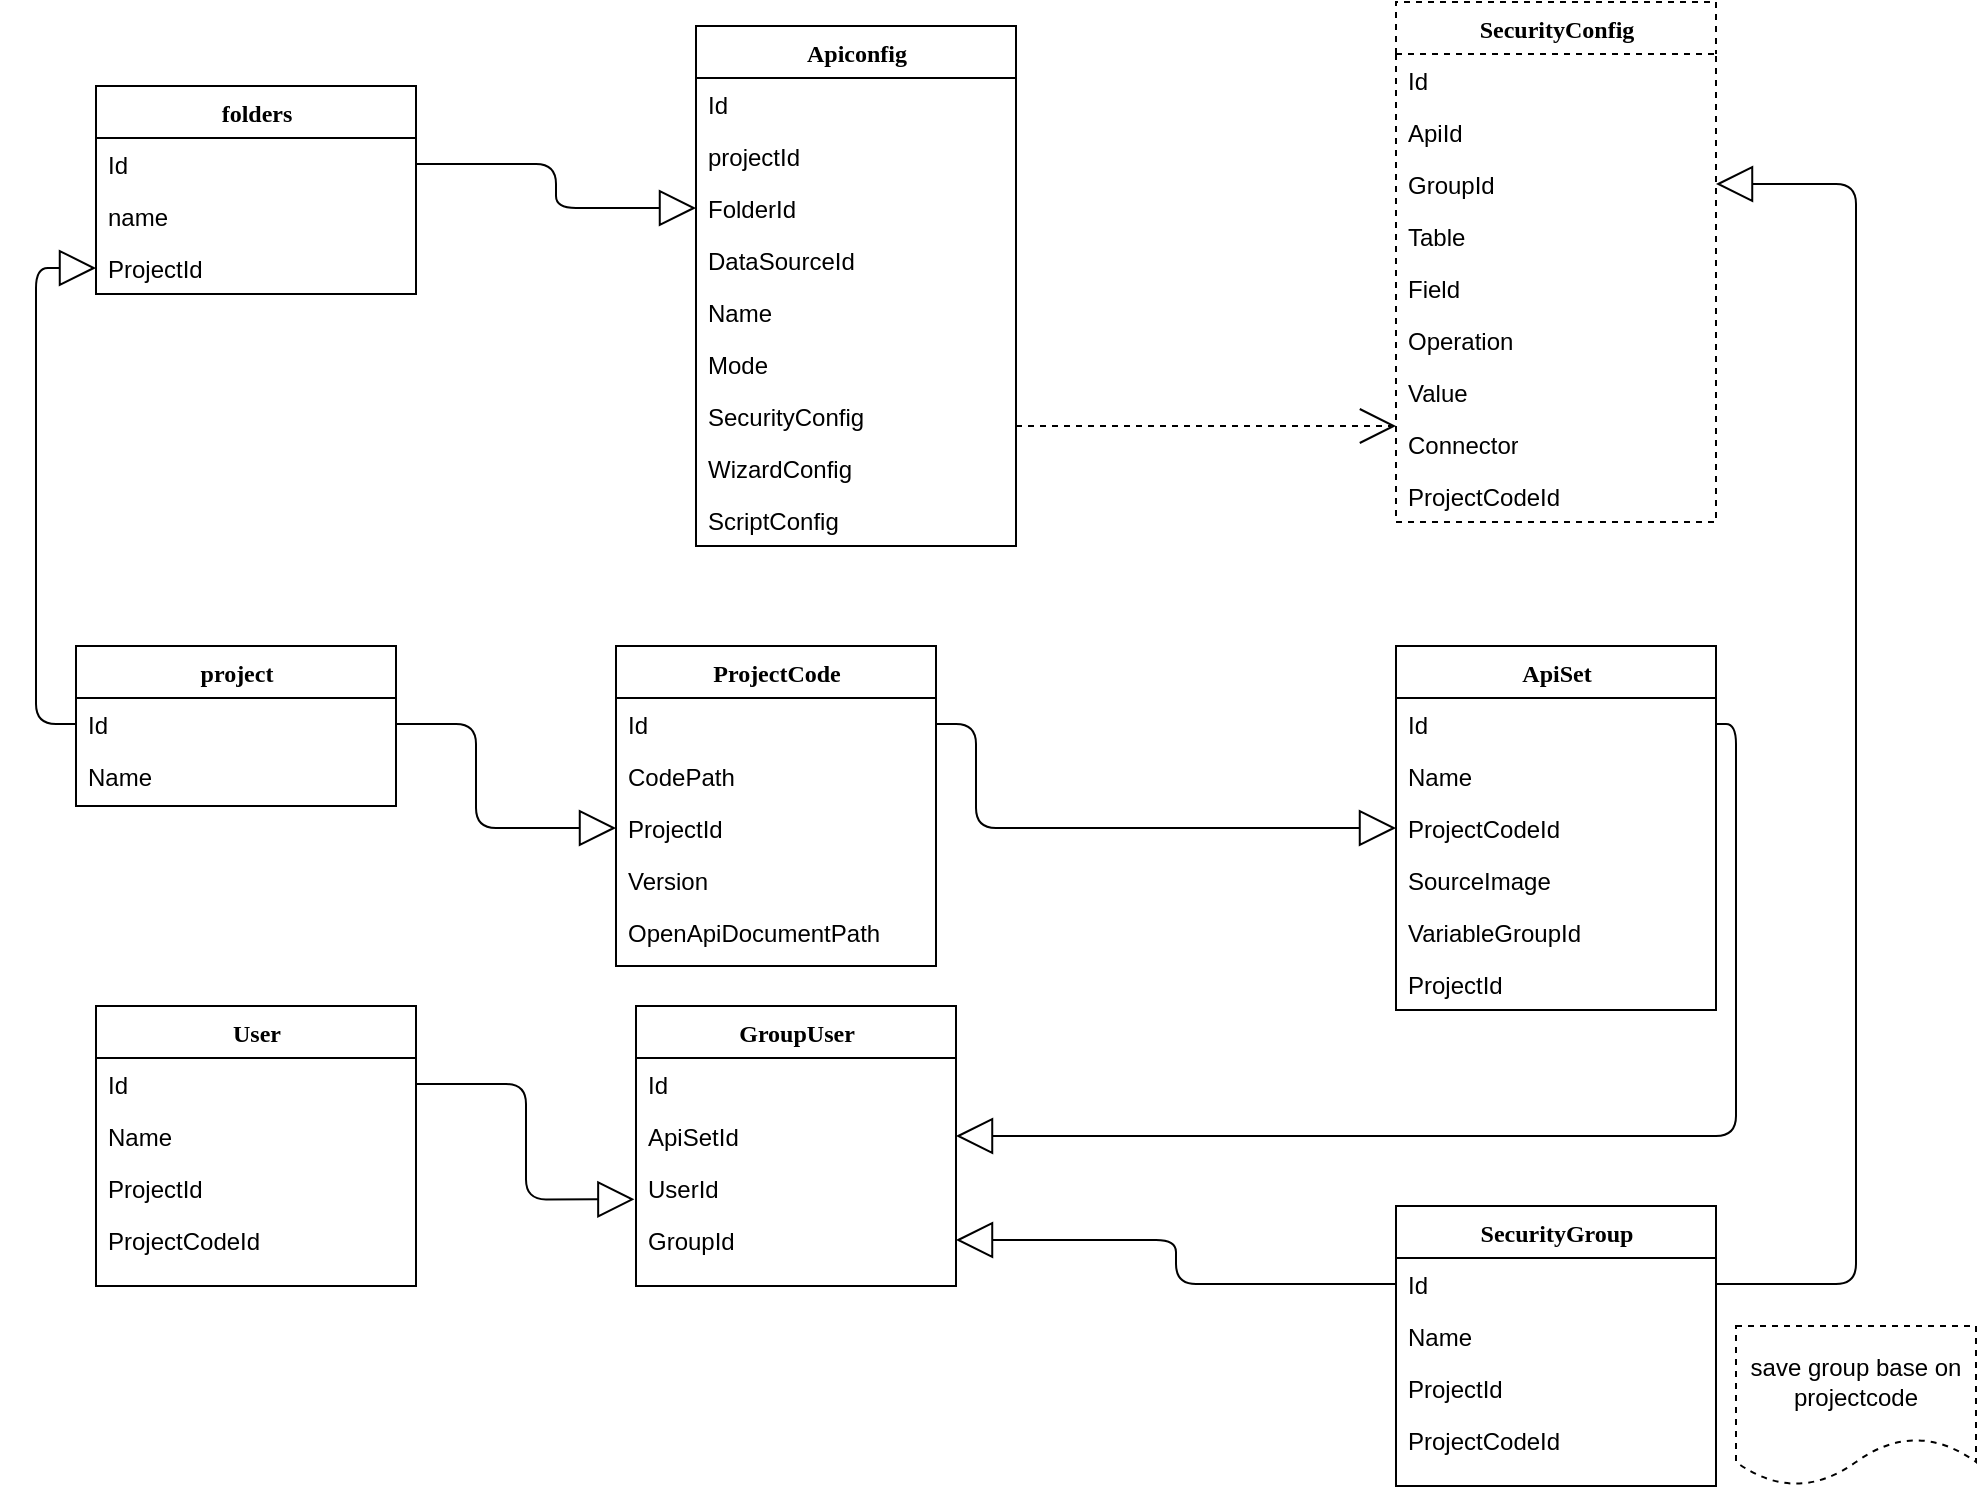 <mxfile version="15.5.9" type="github">
  <diagram name="Page-1" id="9f46799a-70d6-7492-0946-bef42562c5a5">
    <mxGraphModel dx="1422" dy="924" grid="1" gridSize="10" guides="1" tooltips="1" connect="1" arrows="1" fold="1" page="1" pageScale="1" pageWidth="1100" pageHeight="850" background="none" math="0" shadow="0">
      <root>
        <mxCell id="0" />
        <mxCell id="1" parent="0" />
        <mxCell id="78961159f06e98e8-17" value="project" style="swimlane;html=1;fontStyle=1;align=center;verticalAlign=top;childLayout=stackLayout;horizontal=1;startSize=26;horizontalStack=0;resizeParent=1;resizeLast=0;collapsible=1;marginBottom=0;swimlaneFillColor=#ffffff;rounded=0;shadow=0;comic=0;labelBackgroundColor=none;strokeWidth=1;fillColor=none;fontFamily=Verdana;fontSize=12" parent="1" vertex="1">
          <mxGeometry x="140" y="360" width="160" height="80" as="geometry" />
        </mxCell>
        <mxCell id="78961159f06e98e8-21" value="Id" style="text;html=1;strokeColor=none;fillColor=none;align=left;verticalAlign=top;spacingLeft=4;spacingRight=4;whiteSpace=wrap;overflow=hidden;rotatable=0;points=[[0,0.5],[1,0.5]];portConstraint=eastwest;" parent="78961159f06e98e8-17" vertex="1">
          <mxGeometry y="26" width="160" height="26" as="geometry" />
        </mxCell>
        <mxCell id="78961159f06e98e8-23" value="Name" style="text;html=1;strokeColor=none;fillColor=none;align=left;verticalAlign=top;spacingLeft=4;spacingRight=4;whiteSpace=wrap;overflow=hidden;rotatable=0;points=[[0,0.5],[1,0.5]];portConstraint=eastwest;" parent="78961159f06e98e8-17" vertex="1">
          <mxGeometry y="52" width="160" height="26" as="geometry" />
        </mxCell>
        <mxCell id="78961159f06e98e8-30" value="Apiconfig" style="swimlane;html=1;fontStyle=1;align=center;verticalAlign=top;childLayout=stackLayout;horizontal=1;startSize=26;horizontalStack=0;resizeParent=1;resizeLast=0;collapsible=1;marginBottom=0;swimlaneFillColor=#ffffff;rounded=0;shadow=0;comic=0;labelBackgroundColor=none;strokeWidth=1;fillColor=none;fontFamily=Verdana;fontSize=12" parent="1" vertex="1">
          <mxGeometry x="450" y="50" width="160" height="260" as="geometry" />
        </mxCell>
        <mxCell id="78961159f06e98e8-31" value="Id" style="text;html=1;strokeColor=none;fillColor=none;align=left;verticalAlign=top;spacingLeft=4;spacingRight=4;whiteSpace=wrap;overflow=hidden;rotatable=0;points=[[0,0.5],[1,0.5]];portConstraint=eastwest;" parent="78961159f06e98e8-30" vertex="1">
          <mxGeometry y="26" width="160" height="26" as="geometry" />
        </mxCell>
        <mxCell id="78961159f06e98e8-32" value="projectId" style="text;html=1;strokeColor=none;fillColor=none;align=left;verticalAlign=top;spacingLeft=4;spacingRight=4;whiteSpace=wrap;overflow=hidden;rotatable=0;points=[[0,0.5],[1,0.5]];portConstraint=eastwest;" parent="78961159f06e98e8-30" vertex="1">
          <mxGeometry y="52" width="160" height="26" as="geometry" />
        </mxCell>
        <mxCell id="78961159f06e98e8-33" value="FolderId" style="text;html=1;strokeColor=none;fillColor=none;align=left;verticalAlign=top;spacingLeft=4;spacingRight=4;whiteSpace=wrap;overflow=hidden;rotatable=0;points=[[0,0.5],[1,0.5]];portConstraint=eastwest;" parent="78961159f06e98e8-30" vertex="1">
          <mxGeometry y="78" width="160" height="26" as="geometry" />
        </mxCell>
        <mxCell id="78961159f06e98e8-34" value="DataSourceId" style="text;html=1;strokeColor=none;fillColor=none;align=left;verticalAlign=top;spacingLeft=4;spacingRight=4;whiteSpace=wrap;overflow=hidden;rotatable=0;points=[[0,0.5],[1,0.5]];portConstraint=eastwest;" parent="78961159f06e98e8-30" vertex="1">
          <mxGeometry y="104" width="160" height="26" as="geometry" />
        </mxCell>
        <mxCell id="78961159f06e98e8-36" value="Name" style="text;html=1;strokeColor=none;fillColor=none;align=left;verticalAlign=top;spacingLeft=4;spacingRight=4;whiteSpace=wrap;overflow=hidden;rotatable=0;points=[[0,0.5],[1,0.5]];portConstraint=eastwest;" parent="78961159f06e98e8-30" vertex="1">
          <mxGeometry y="130" width="160" height="26" as="geometry" />
        </mxCell>
        <mxCell id="78961159f06e98e8-37" value="Mode" style="text;html=1;strokeColor=none;fillColor=none;align=left;verticalAlign=top;spacingLeft=4;spacingRight=4;whiteSpace=wrap;overflow=hidden;rotatable=0;points=[[0,0.5],[1,0.5]];portConstraint=eastwest;" parent="78961159f06e98e8-30" vertex="1">
          <mxGeometry y="156" width="160" height="26" as="geometry" />
        </mxCell>
        <mxCell id="8G0xPwMBGLFCwwI0SUMD-27" value="SecurityConfig" style="text;html=1;strokeColor=none;fillColor=none;align=left;verticalAlign=top;spacingLeft=4;spacingRight=4;whiteSpace=wrap;overflow=hidden;rotatable=0;points=[[0,0.5],[1,0.5]];portConstraint=eastwest;" vertex="1" parent="78961159f06e98e8-30">
          <mxGeometry y="182" width="160" height="26" as="geometry" />
        </mxCell>
        <mxCell id="8G0xPwMBGLFCwwI0SUMD-13" value="WizardConfig" style="text;html=1;strokeColor=none;fillColor=none;align=left;verticalAlign=top;spacingLeft=4;spacingRight=4;whiteSpace=wrap;overflow=hidden;rotatable=0;points=[[0,0.5],[1,0.5]];portConstraint=eastwest;" vertex="1" parent="78961159f06e98e8-30">
          <mxGeometry y="208" width="160" height="26" as="geometry" />
        </mxCell>
        <mxCell id="8G0xPwMBGLFCwwI0SUMD-14" value="ScriptConfig" style="text;html=1;strokeColor=none;fillColor=none;align=left;verticalAlign=top;spacingLeft=4;spacingRight=4;whiteSpace=wrap;overflow=hidden;rotatable=0;points=[[0,0.5],[1,0.5]];portConstraint=eastwest;" vertex="1" parent="78961159f06e98e8-30">
          <mxGeometry y="234" width="160" height="26" as="geometry" />
        </mxCell>
        <mxCell id="78961159f06e98e8-43" value="SecurityConfig" style="swimlane;html=1;fontStyle=1;align=center;verticalAlign=top;childLayout=stackLayout;horizontal=1;startSize=26;horizontalStack=0;resizeParent=1;resizeLast=0;collapsible=1;marginBottom=0;swimlaneFillColor=#ffffff;rounded=0;shadow=0;comic=0;labelBackgroundColor=none;strokeWidth=1;fillColor=none;fontFamily=Verdana;fontSize=12;dashed=1;" parent="1" vertex="1">
          <mxGeometry x="800" y="38" width="160" height="260" as="geometry" />
        </mxCell>
        <mxCell id="78961159f06e98e8-44" value="Id" style="text;html=1;strokeColor=none;fillColor=none;align=left;verticalAlign=top;spacingLeft=4;spacingRight=4;whiteSpace=wrap;overflow=hidden;rotatable=0;points=[[0,0.5],[1,0.5]];portConstraint=eastwest;" parent="78961159f06e98e8-43" vertex="1">
          <mxGeometry y="26" width="160" height="26" as="geometry" />
        </mxCell>
        <mxCell id="78961159f06e98e8-45" value="ApiId" style="text;html=1;strokeColor=none;fillColor=none;align=left;verticalAlign=top;spacingLeft=4;spacingRight=4;whiteSpace=wrap;overflow=hidden;rotatable=0;points=[[0,0.5],[1,0.5]];portConstraint=eastwest;" parent="78961159f06e98e8-43" vertex="1">
          <mxGeometry y="52" width="160" height="26" as="geometry" />
        </mxCell>
        <mxCell id="78961159f06e98e8-49" value="GroupId" style="text;html=1;strokeColor=none;fillColor=none;align=left;verticalAlign=top;spacingLeft=4;spacingRight=4;whiteSpace=wrap;overflow=hidden;rotatable=0;points=[[0,0.5],[1,0.5]];portConstraint=eastwest;" parent="78961159f06e98e8-43" vertex="1">
          <mxGeometry y="78" width="160" height="26" as="geometry" />
        </mxCell>
        <mxCell id="78961159f06e98e8-50" value="Table" style="text;html=1;strokeColor=none;fillColor=none;align=left;verticalAlign=top;spacingLeft=4;spacingRight=4;whiteSpace=wrap;overflow=hidden;rotatable=0;points=[[0,0.5],[1,0.5]];portConstraint=eastwest;" parent="78961159f06e98e8-43" vertex="1">
          <mxGeometry y="104" width="160" height="26" as="geometry" />
        </mxCell>
        <mxCell id="8G0xPwMBGLFCwwI0SUMD-16" value="Field" style="text;html=1;strokeColor=none;fillColor=none;align=left;verticalAlign=top;spacingLeft=4;spacingRight=4;whiteSpace=wrap;overflow=hidden;rotatable=0;points=[[0,0.5],[1,0.5]];portConstraint=eastwest;" vertex="1" parent="78961159f06e98e8-43">
          <mxGeometry y="130" width="160" height="26" as="geometry" />
        </mxCell>
        <mxCell id="8G0xPwMBGLFCwwI0SUMD-15" value="Operation" style="text;html=1;strokeColor=none;fillColor=none;align=left;verticalAlign=top;spacingLeft=4;spacingRight=4;whiteSpace=wrap;overflow=hidden;rotatable=0;points=[[0,0.5],[1,0.5]];portConstraint=eastwest;" vertex="1" parent="78961159f06e98e8-43">
          <mxGeometry y="156" width="160" height="26" as="geometry" />
        </mxCell>
        <mxCell id="8G0xPwMBGLFCwwI0SUMD-17" value="Value" style="text;html=1;strokeColor=none;fillColor=none;align=left;verticalAlign=top;spacingLeft=4;spacingRight=4;whiteSpace=wrap;overflow=hidden;rotatable=0;points=[[0,0.5],[1,0.5]];portConstraint=eastwest;" vertex="1" parent="78961159f06e98e8-43">
          <mxGeometry y="182" width="160" height="26" as="geometry" />
        </mxCell>
        <mxCell id="8G0xPwMBGLFCwwI0SUMD-18" value="Connector" style="text;html=1;strokeColor=none;fillColor=none;align=left;verticalAlign=top;spacingLeft=4;spacingRight=4;whiteSpace=wrap;overflow=hidden;rotatable=0;points=[[0,0.5],[1,0.5]];portConstraint=eastwest;" vertex="1" parent="78961159f06e98e8-43">
          <mxGeometry y="208" width="160" height="26" as="geometry" />
        </mxCell>
        <mxCell id="8G0xPwMBGLFCwwI0SUMD-47" value="ProjectCodeId" style="text;html=1;strokeColor=none;fillColor=none;align=left;verticalAlign=top;spacingLeft=4;spacingRight=4;whiteSpace=wrap;overflow=hidden;rotatable=0;points=[[0,0.5],[1,0.5]];portConstraint=eastwest;" vertex="1" parent="78961159f06e98e8-43">
          <mxGeometry y="234" width="160" height="26" as="geometry" />
        </mxCell>
        <mxCell id="78961159f06e98e8-129" style="edgeStyle=elbowEdgeStyle;html=1;labelBackgroundColor=none;startFill=0;startSize=8;endArrow=open;endFill=0;endSize=16;fontFamily=Verdana;fontSize=12;elbow=vertical;dashed=1;entryX=0;entryY=0.154;entryDx=0;entryDy=0;entryPerimeter=0;" parent="1" target="8G0xPwMBGLFCwwI0SUMD-18" edge="1">
          <mxGeometry relative="1" as="geometry">
            <mxPoint x="610" y="250" as="sourcePoint" />
            <mxPoint x="800" y="233" as="targetPoint" />
            <Array as="points">
              <mxPoint x="700" y="250" />
            </Array>
          </mxGeometry>
        </mxCell>
        <mxCell id="78961159f06e98e8-56" value="ProjectCode" style="swimlane;html=1;fontStyle=1;align=center;verticalAlign=top;childLayout=stackLayout;horizontal=1;startSize=26;horizontalStack=0;resizeParent=1;resizeLast=0;collapsible=1;marginBottom=0;swimlaneFillColor=#ffffff;rounded=0;shadow=0;comic=0;labelBackgroundColor=none;strokeWidth=1;fillColor=none;fontFamily=Verdana;fontSize=12" parent="1" vertex="1">
          <mxGeometry x="410" y="360" width="160" height="160" as="geometry" />
        </mxCell>
        <mxCell id="78961159f06e98e8-57" value="Id" style="text;html=1;strokeColor=none;fillColor=none;align=left;verticalAlign=top;spacingLeft=4;spacingRight=4;whiteSpace=wrap;overflow=hidden;rotatable=0;points=[[0,0.5],[1,0.5]];portConstraint=eastwest;" parent="78961159f06e98e8-56" vertex="1">
          <mxGeometry y="26" width="160" height="26" as="geometry" />
        </mxCell>
        <mxCell id="78961159f06e98e8-59" value="CodePath" style="text;html=1;strokeColor=none;fillColor=none;align=left;verticalAlign=top;spacingLeft=4;spacingRight=4;whiteSpace=wrap;overflow=hidden;rotatable=0;points=[[0,0.5],[1,0.5]];portConstraint=eastwest;" parent="78961159f06e98e8-56" vertex="1">
          <mxGeometry y="52" width="160" height="26" as="geometry" />
        </mxCell>
        <mxCell id="78961159f06e98e8-58" value="ProjectId" style="text;html=1;strokeColor=none;fillColor=none;align=left;verticalAlign=top;spacingLeft=4;spacingRight=4;whiteSpace=wrap;overflow=hidden;rotatable=0;points=[[0,0.5],[1,0.5]];portConstraint=eastwest;" parent="78961159f06e98e8-56" vertex="1">
          <mxGeometry y="78" width="160" height="26" as="geometry" />
        </mxCell>
        <mxCell id="78961159f06e98e8-60" value="Version" style="text;html=1;strokeColor=none;fillColor=none;align=left;verticalAlign=top;spacingLeft=4;spacingRight=4;whiteSpace=wrap;overflow=hidden;rotatable=0;points=[[0,0.5],[1,0.5]];portConstraint=eastwest;" parent="78961159f06e98e8-56" vertex="1">
          <mxGeometry y="104" width="160" height="26" as="geometry" />
        </mxCell>
        <mxCell id="78961159f06e98e8-61" value="OpenApiDocumentPath" style="text;html=1;strokeColor=none;fillColor=none;align=left;verticalAlign=top;spacingLeft=4;spacingRight=4;whiteSpace=wrap;overflow=hidden;rotatable=0;points=[[0,0.5],[1,0.5]];portConstraint=eastwest;" parent="78961159f06e98e8-56" vertex="1">
          <mxGeometry y="130" width="160" height="26" as="geometry" />
        </mxCell>
        <mxCell id="78961159f06e98e8-69" value="SecurityGroup" style="swimlane;html=1;fontStyle=1;align=center;verticalAlign=top;childLayout=stackLayout;horizontal=1;startSize=26;horizontalStack=0;resizeParent=1;resizeLast=0;collapsible=1;marginBottom=0;swimlaneFillColor=#ffffff;rounded=0;shadow=0;comic=0;labelBackgroundColor=none;strokeWidth=1;fillColor=none;fontFamily=Verdana;fontSize=12" parent="1" vertex="1">
          <mxGeometry x="800" y="640" width="160" height="140" as="geometry" />
        </mxCell>
        <mxCell id="78961159f06e98e8-70" value="Id" style="text;html=1;strokeColor=none;fillColor=none;align=left;verticalAlign=top;spacingLeft=4;spacingRight=4;whiteSpace=wrap;overflow=hidden;rotatable=0;points=[[0,0.5],[1,0.5]];portConstraint=eastwest;" parent="78961159f06e98e8-69" vertex="1">
          <mxGeometry y="26" width="160" height="26" as="geometry" />
        </mxCell>
        <mxCell id="78961159f06e98e8-71" value="Name" style="text;html=1;strokeColor=none;fillColor=none;align=left;verticalAlign=top;spacingLeft=4;spacingRight=4;whiteSpace=wrap;overflow=hidden;rotatable=0;points=[[0,0.5],[1,0.5]];portConstraint=eastwest;" parent="78961159f06e98e8-69" vertex="1">
          <mxGeometry y="52" width="160" height="26" as="geometry" />
        </mxCell>
        <mxCell id="78961159f06e98e8-72" value="ProjectId" style="text;html=1;strokeColor=none;fillColor=none;align=left;verticalAlign=top;spacingLeft=4;spacingRight=4;whiteSpace=wrap;overflow=hidden;rotatable=0;points=[[0,0.5],[1,0.5]];portConstraint=eastwest;" parent="78961159f06e98e8-69" vertex="1">
          <mxGeometry y="78" width="160" height="26" as="geometry" />
        </mxCell>
        <mxCell id="78961159f06e98e8-74" value="ProjectCodeId" style="text;html=1;strokeColor=none;fillColor=none;align=left;verticalAlign=top;spacingLeft=4;spacingRight=4;whiteSpace=wrap;overflow=hidden;rotatable=0;points=[[0,0.5],[1,0.5]];portConstraint=eastwest;" parent="78961159f06e98e8-69" vertex="1">
          <mxGeometry y="104" width="160" height="26" as="geometry" />
        </mxCell>
        <mxCell id="8G0xPwMBGLFCwwI0SUMD-1" value="folders" style="swimlane;html=1;fontStyle=1;align=center;verticalAlign=top;childLayout=stackLayout;horizontal=1;startSize=26;horizontalStack=0;resizeParent=1;resizeLast=0;collapsible=1;marginBottom=0;swimlaneFillColor=#ffffff;rounded=0;shadow=0;comic=0;labelBackgroundColor=none;strokeWidth=1;fillColor=none;fontFamily=Verdana;fontSize=12" vertex="1" parent="1">
          <mxGeometry x="150" y="80" width="160" height="104" as="geometry" />
        </mxCell>
        <mxCell id="8G0xPwMBGLFCwwI0SUMD-2" value="Id" style="text;html=1;strokeColor=none;fillColor=none;align=left;verticalAlign=top;spacingLeft=4;spacingRight=4;whiteSpace=wrap;overflow=hidden;rotatable=0;points=[[0,0.5],[1,0.5]];portConstraint=eastwest;" vertex="1" parent="8G0xPwMBGLFCwwI0SUMD-1">
          <mxGeometry y="26" width="160" height="26" as="geometry" />
        </mxCell>
        <mxCell id="8G0xPwMBGLFCwwI0SUMD-41" value="name" style="text;html=1;strokeColor=none;fillColor=none;align=left;verticalAlign=top;spacingLeft=4;spacingRight=4;whiteSpace=wrap;overflow=hidden;rotatable=0;points=[[0,0.5],[1,0.5]];portConstraint=eastwest;" vertex="1" parent="8G0xPwMBGLFCwwI0SUMD-1">
          <mxGeometry y="52" width="160" height="26" as="geometry" />
        </mxCell>
        <mxCell id="8G0xPwMBGLFCwwI0SUMD-3" value="ProjectId" style="text;html=1;strokeColor=none;fillColor=none;align=left;verticalAlign=top;spacingLeft=4;spacingRight=4;whiteSpace=wrap;overflow=hidden;rotatable=0;points=[[0,0.5],[1,0.5]];portConstraint=eastwest;" vertex="1" parent="8G0xPwMBGLFCwwI0SUMD-1">
          <mxGeometry y="78" width="160" height="26" as="geometry" />
        </mxCell>
        <mxCell id="8G0xPwMBGLFCwwI0SUMD-19" value="ApiSet" style="swimlane;html=1;fontStyle=1;align=center;verticalAlign=top;childLayout=stackLayout;horizontal=1;startSize=26;horizontalStack=0;resizeParent=1;resizeLast=0;collapsible=1;marginBottom=0;swimlaneFillColor=#ffffff;rounded=0;shadow=0;comic=0;labelBackgroundColor=none;strokeWidth=1;fillColor=none;fontFamily=Verdana;fontSize=12" vertex="1" parent="1">
          <mxGeometry x="800" y="360" width="160" height="182" as="geometry" />
        </mxCell>
        <mxCell id="8G0xPwMBGLFCwwI0SUMD-20" value="Id" style="text;html=1;strokeColor=none;fillColor=none;align=left;verticalAlign=top;spacingLeft=4;spacingRight=4;whiteSpace=wrap;overflow=hidden;rotatable=0;points=[[0,0.5],[1,0.5]];portConstraint=eastwest;" vertex="1" parent="8G0xPwMBGLFCwwI0SUMD-19">
          <mxGeometry y="26" width="160" height="26" as="geometry" />
        </mxCell>
        <mxCell id="8G0xPwMBGLFCwwI0SUMD-21" value="Name" style="text;html=1;strokeColor=none;fillColor=none;align=left;verticalAlign=top;spacingLeft=4;spacingRight=4;whiteSpace=wrap;overflow=hidden;rotatable=0;points=[[0,0.5],[1,0.5]];portConstraint=eastwest;" vertex="1" parent="8G0xPwMBGLFCwwI0SUMD-19">
          <mxGeometry y="52" width="160" height="26" as="geometry" />
        </mxCell>
        <mxCell id="8G0xPwMBGLFCwwI0SUMD-22" value="ProjectCodeId" style="text;html=1;strokeColor=none;fillColor=none;align=left;verticalAlign=top;spacingLeft=4;spacingRight=4;whiteSpace=wrap;overflow=hidden;rotatable=0;points=[[0,0.5],[1,0.5]];portConstraint=eastwest;" vertex="1" parent="8G0xPwMBGLFCwwI0SUMD-19">
          <mxGeometry y="78" width="160" height="26" as="geometry" />
        </mxCell>
        <mxCell id="8G0xPwMBGLFCwwI0SUMD-23" value="SourceImage" style="text;html=1;strokeColor=none;fillColor=none;align=left;verticalAlign=top;spacingLeft=4;spacingRight=4;whiteSpace=wrap;overflow=hidden;rotatable=0;points=[[0,0.5],[1,0.5]];portConstraint=eastwest;" vertex="1" parent="8G0xPwMBGLFCwwI0SUMD-19">
          <mxGeometry y="104" width="160" height="26" as="geometry" />
        </mxCell>
        <mxCell id="8G0xPwMBGLFCwwI0SUMD-24" value="VariableGroupId" style="text;html=1;strokeColor=none;fillColor=none;align=left;verticalAlign=top;spacingLeft=4;spacingRight=4;whiteSpace=wrap;overflow=hidden;rotatable=0;points=[[0,0.5],[1,0.5]];portConstraint=eastwest;" vertex="1" parent="8G0xPwMBGLFCwwI0SUMD-19">
          <mxGeometry y="130" width="160" height="26" as="geometry" />
        </mxCell>
        <mxCell id="8G0xPwMBGLFCwwI0SUMD-25" value="ProjectId" style="text;html=1;strokeColor=none;fillColor=none;align=left;verticalAlign=top;spacingLeft=4;spacingRight=4;whiteSpace=wrap;overflow=hidden;rotatable=0;points=[[0,0.5],[1,0.5]];portConstraint=eastwest;" vertex="1" parent="8G0xPwMBGLFCwwI0SUMD-19">
          <mxGeometry y="156" width="160" height="26" as="geometry" />
        </mxCell>
        <mxCell id="8G0xPwMBGLFCwwI0SUMD-28" value="User" style="swimlane;html=1;fontStyle=1;align=center;verticalAlign=top;childLayout=stackLayout;horizontal=1;startSize=26;horizontalStack=0;resizeParent=1;resizeLast=0;collapsible=1;marginBottom=0;swimlaneFillColor=#ffffff;rounded=0;shadow=0;comic=0;labelBackgroundColor=none;strokeWidth=1;fillColor=none;fontFamily=Verdana;fontSize=12" vertex="1" parent="1">
          <mxGeometry x="150" y="540" width="160" height="140" as="geometry" />
        </mxCell>
        <mxCell id="8G0xPwMBGLFCwwI0SUMD-29" value="Id" style="text;html=1;strokeColor=none;fillColor=none;align=left;verticalAlign=top;spacingLeft=4;spacingRight=4;whiteSpace=wrap;overflow=hidden;rotatable=0;points=[[0,0.5],[1,0.5]];portConstraint=eastwest;" vertex="1" parent="8G0xPwMBGLFCwwI0SUMD-28">
          <mxGeometry y="26" width="160" height="26" as="geometry" />
        </mxCell>
        <mxCell id="8G0xPwMBGLFCwwI0SUMD-30" value="Name" style="text;html=1;strokeColor=none;fillColor=none;align=left;verticalAlign=top;spacingLeft=4;spacingRight=4;whiteSpace=wrap;overflow=hidden;rotatable=0;points=[[0,0.5],[1,0.5]];portConstraint=eastwest;" vertex="1" parent="8G0xPwMBGLFCwwI0SUMD-28">
          <mxGeometry y="52" width="160" height="26" as="geometry" />
        </mxCell>
        <mxCell id="8G0xPwMBGLFCwwI0SUMD-31" value="ProjectId" style="text;html=1;strokeColor=none;fillColor=none;align=left;verticalAlign=top;spacingLeft=4;spacingRight=4;whiteSpace=wrap;overflow=hidden;rotatable=0;points=[[0,0.5],[1,0.5]];portConstraint=eastwest;" vertex="1" parent="8G0xPwMBGLFCwwI0SUMD-28">
          <mxGeometry y="78" width="160" height="26" as="geometry" />
        </mxCell>
        <mxCell id="8G0xPwMBGLFCwwI0SUMD-32" value="ProjectCodeId" style="text;html=1;strokeColor=none;fillColor=none;align=left;verticalAlign=top;spacingLeft=4;spacingRight=4;whiteSpace=wrap;overflow=hidden;rotatable=0;points=[[0,0.5],[1,0.5]];portConstraint=eastwest;" vertex="1" parent="8G0xPwMBGLFCwwI0SUMD-28">
          <mxGeometry y="104" width="160" height="26" as="geometry" />
        </mxCell>
        <mxCell id="8G0xPwMBGLFCwwI0SUMD-33" value="GroupUser" style="swimlane;html=1;fontStyle=1;align=center;verticalAlign=top;childLayout=stackLayout;horizontal=1;startSize=26;horizontalStack=0;resizeParent=1;resizeLast=0;collapsible=1;marginBottom=0;swimlaneFillColor=#ffffff;rounded=0;shadow=0;comic=0;labelBackgroundColor=none;strokeWidth=1;fillColor=none;fontFamily=Verdana;fontSize=12" vertex="1" parent="1">
          <mxGeometry x="420" y="540" width="160" height="140" as="geometry" />
        </mxCell>
        <mxCell id="8G0xPwMBGLFCwwI0SUMD-34" value="Id" style="text;html=1;strokeColor=none;fillColor=none;align=left;verticalAlign=top;spacingLeft=4;spacingRight=4;whiteSpace=wrap;overflow=hidden;rotatable=0;points=[[0,0.5],[1,0.5]];portConstraint=eastwest;" vertex="1" parent="8G0xPwMBGLFCwwI0SUMD-33">
          <mxGeometry y="26" width="160" height="26" as="geometry" />
        </mxCell>
        <mxCell id="8G0xPwMBGLFCwwI0SUMD-37" value="ApiSetId" style="text;html=1;strokeColor=none;fillColor=none;align=left;verticalAlign=top;spacingLeft=4;spacingRight=4;whiteSpace=wrap;overflow=hidden;rotatable=0;points=[[0,0.5],[1,0.5]];portConstraint=eastwest;" vertex="1" parent="8G0xPwMBGLFCwwI0SUMD-33">
          <mxGeometry y="52" width="160" height="26" as="geometry" />
        </mxCell>
        <mxCell id="8G0xPwMBGLFCwwI0SUMD-36" value="UserId" style="text;html=1;strokeColor=none;fillColor=none;align=left;verticalAlign=top;spacingLeft=4;spacingRight=4;whiteSpace=wrap;overflow=hidden;rotatable=0;points=[[0,0.5],[1,0.5]];portConstraint=eastwest;" vertex="1" parent="8G0xPwMBGLFCwwI0SUMD-33">
          <mxGeometry y="78" width="160" height="26" as="geometry" />
        </mxCell>
        <mxCell id="8G0xPwMBGLFCwwI0SUMD-35" value="GroupId" style="text;html=1;strokeColor=none;fillColor=none;align=left;verticalAlign=top;spacingLeft=4;spacingRight=4;whiteSpace=wrap;overflow=hidden;rotatable=0;points=[[0,0.5],[1,0.5]];portConstraint=eastwest;" vertex="1" parent="8G0xPwMBGLFCwwI0SUMD-33">
          <mxGeometry y="104" width="160" height="26" as="geometry" />
        </mxCell>
        <mxCell id="8G0xPwMBGLFCwwI0SUMD-38" style="edgeStyle=orthogonalEdgeStyle;html=1;labelBackgroundColor=none;startFill=0;startSize=8;endArrow=block;endFill=0;endSize=16;fontFamily=Verdana;fontSize=12;exitX=0;exitY=0.5;exitDx=0;exitDy=0;entryX=1;entryY=0.5;entryDx=0;entryDy=0;" edge="1" parent="1" source="78961159f06e98e8-70" target="8G0xPwMBGLFCwwI0SUMD-35">
          <mxGeometry relative="1" as="geometry">
            <mxPoint x="425" y="346" as="sourcePoint" />
            <mxPoint x="315" y="346" as="targetPoint" />
          </mxGeometry>
        </mxCell>
        <mxCell id="8G0xPwMBGLFCwwI0SUMD-39" style="edgeStyle=orthogonalEdgeStyle;html=1;labelBackgroundColor=none;startFill=0;startSize=8;endArrow=block;endFill=0;endSize=16;fontFamily=Verdana;fontSize=12;entryX=-0.005;entryY=0.718;entryDx=0;entryDy=0;entryPerimeter=0;" edge="1" parent="1" source="8G0xPwMBGLFCwwI0SUMD-29" target="8G0xPwMBGLFCwwI0SUMD-36">
          <mxGeometry relative="1" as="geometry">
            <mxPoint x="450" y="806" as="sourcePoint" />
            <mxPoint x="340" y="806" as="targetPoint" />
          </mxGeometry>
        </mxCell>
        <mxCell id="8G0xPwMBGLFCwwI0SUMD-40" style="edgeStyle=orthogonalEdgeStyle;html=1;labelBackgroundColor=none;startFill=0;startSize=8;endArrow=block;endFill=0;endSize=16;fontFamily=Verdana;fontSize=12;exitX=1;exitY=0.5;exitDx=0;exitDy=0;entryX=1;entryY=0.5;entryDx=0;entryDy=0;" edge="1" parent="1" source="8G0xPwMBGLFCwwI0SUMD-20" target="8G0xPwMBGLFCwwI0SUMD-37">
          <mxGeometry relative="1" as="geometry">
            <mxPoint x="710" y="550.004" as="sourcePoint" />
            <mxPoint x="770.8" y="738.33" as="targetPoint" />
          </mxGeometry>
        </mxCell>
        <mxCell id="8G0xPwMBGLFCwwI0SUMD-42" style="edgeStyle=orthogonalEdgeStyle;html=1;labelBackgroundColor=none;startFill=0;startSize=8;endArrow=block;endFill=0;endSize=16;fontFamily=Verdana;fontSize=12;exitX=0;exitY=0.5;exitDx=0;exitDy=0;entryX=0;entryY=0.5;entryDx=0;entryDy=0;" edge="1" parent="1" source="78961159f06e98e8-21" target="8G0xPwMBGLFCwwI0SUMD-3">
          <mxGeometry relative="1" as="geometry">
            <mxPoint x="190.0" y="151.674" as="sourcePoint" />
            <mxPoint x="260.8" y="140" as="targetPoint" />
            <Array as="points">
              <mxPoint x="120" y="399" />
              <mxPoint x="120" y="171" />
            </Array>
          </mxGeometry>
        </mxCell>
        <mxCell id="8G0xPwMBGLFCwwI0SUMD-43" style="edgeStyle=orthogonalEdgeStyle;html=1;labelBackgroundColor=none;startFill=0;startSize=8;endArrow=block;endFill=0;endSize=16;fontFamily=Verdana;fontSize=12;exitX=1;exitY=0.5;exitDx=0;exitDy=0;entryX=0;entryY=0.5;entryDx=0;entryDy=0;" edge="1" parent="1" source="8G0xPwMBGLFCwwI0SUMD-2" target="78961159f06e98e8-33">
          <mxGeometry relative="1" as="geometry">
            <mxPoint x="230" y="89" as="sourcePoint" />
            <mxPoint x="300" y="141" as="targetPoint" />
          </mxGeometry>
        </mxCell>
        <mxCell id="8G0xPwMBGLFCwwI0SUMD-44" style="edgeStyle=orthogonalEdgeStyle;html=1;labelBackgroundColor=none;startFill=0;startSize=8;endArrow=block;endFill=0;endSize=16;fontFamily=Verdana;fontSize=12;exitX=1;exitY=0.5;exitDx=0;exitDy=0;entryX=0;entryY=0.5;entryDx=0;entryDy=0;" edge="1" parent="1" source="78961159f06e98e8-57" target="8G0xPwMBGLFCwwI0SUMD-22">
          <mxGeometry relative="1" as="geometry">
            <mxPoint x="800" y="410" as="sourcePoint" />
            <mxPoint x="680" y="431" as="targetPoint" />
            <Array as="points">
              <mxPoint x="590" y="399" />
              <mxPoint x="590" y="451" />
            </Array>
          </mxGeometry>
        </mxCell>
        <mxCell id="8G0xPwMBGLFCwwI0SUMD-45" style="edgeStyle=orthogonalEdgeStyle;html=1;labelBackgroundColor=none;startFill=0;startSize=8;endArrow=block;endFill=0;endSize=16;fontFamily=Verdana;fontSize=12;entryX=0;entryY=0.5;entryDx=0;entryDy=0;exitX=1;exitY=0.5;exitDx=0;exitDy=0;" edge="1" parent="1" source="78961159f06e98e8-21" target="78961159f06e98e8-58">
          <mxGeometry relative="1" as="geometry">
            <mxPoint x="230" y="359" as="sourcePoint" />
            <mxPoint x="320" y="400" as="targetPoint" />
            <Array as="points">
              <mxPoint x="340" y="399" />
              <mxPoint x="340" y="451" />
            </Array>
          </mxGeometry>
        </mxCell>
        <mxCell id="8G0xPwMBGLFCwwI0SUMD-46" style="edgeStyle=orthogonalEdgeStyle;html=1;labelBackgroundColor=none;startFill=0;startSize=8;endArrow=block;endFill=0;endSize=16;fontFamily=Verdana;fontSize=12;exitX=1;exitY=0.5;exitDx=0;exitDy=0;entryX=1;entryY=0.5;entryDx=0;entryDy=0;" edge="1" parent="1" source="78961159f06e98e8-70" target="78961159f06e98e8-49">
          <mxGeometry relative="1" as="geometry">
            <mxPoint x="800" y="629" as="sourcePoint" />
            <mxPoint x="680" y="657" as="targetPoint" />
            <Array as="points">
              <mxPoint x="1030" y="679" />
              <mxPoint x="1030" y="129" />
            </Array>
          </mxGeometry>
        </mxCell>
        <mxCell id="8G0xPwMBGLFCwwI0SUMD-50" value="save group base on projectcode" style="shape=document;whiteSpace=wrap;html=1;boundedLbl=1;dashed=1;" vertex="1" parent="1">
          <mxGeometry x="970" y="700" width="120" height="80" as="geometry" />
        </mxCell>
      </root>
    </mxGraphModel>
  </diagram>
</mxfile>

